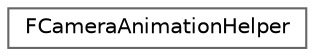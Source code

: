 digraph "Graphical Class Hierarchy"
{
 // INTERACTIVE_SVG=YES
 // LATEX_PDF_SIZE
  bgcolor="transparent";
  edge [fontname=Helvetica,fontsize=10,labelfontname=Helvetica,labelfontsize=10];
  node [fontname=Helvetica,fontsize=10,shape=box,height=0.2,width=0.4];
  rankdir="LR";
  Node0 [id="Node000000",label="FCameraAnimationHelper",height=0.2,width=0.4,color="grey40", fillcolor="white", style="filled",URL="$d5/d80/classFCameraAnimationHelper.html",tooltip="Helper class for applying animations to a camera."];
}
